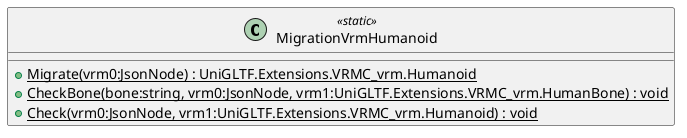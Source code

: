 @startuml
class MigrationVrmHumanoid <<static>> {
    + {static} Migrate(vrm0:JsonNode) : UniGLTF.Extensions.VRMC_vrm.Humanoid
    + {static} CheckBone(bone:string, vrm0:JsonNode, vrm1:UniGLTF.Extensions.VRMC_vrm.HumanBone) : void
    + {static} Check(vrm0:JsonNode, vrm1:UniGLTF.Extensions.VRMC_vrm.Humanoid) : void
}
@enduml
